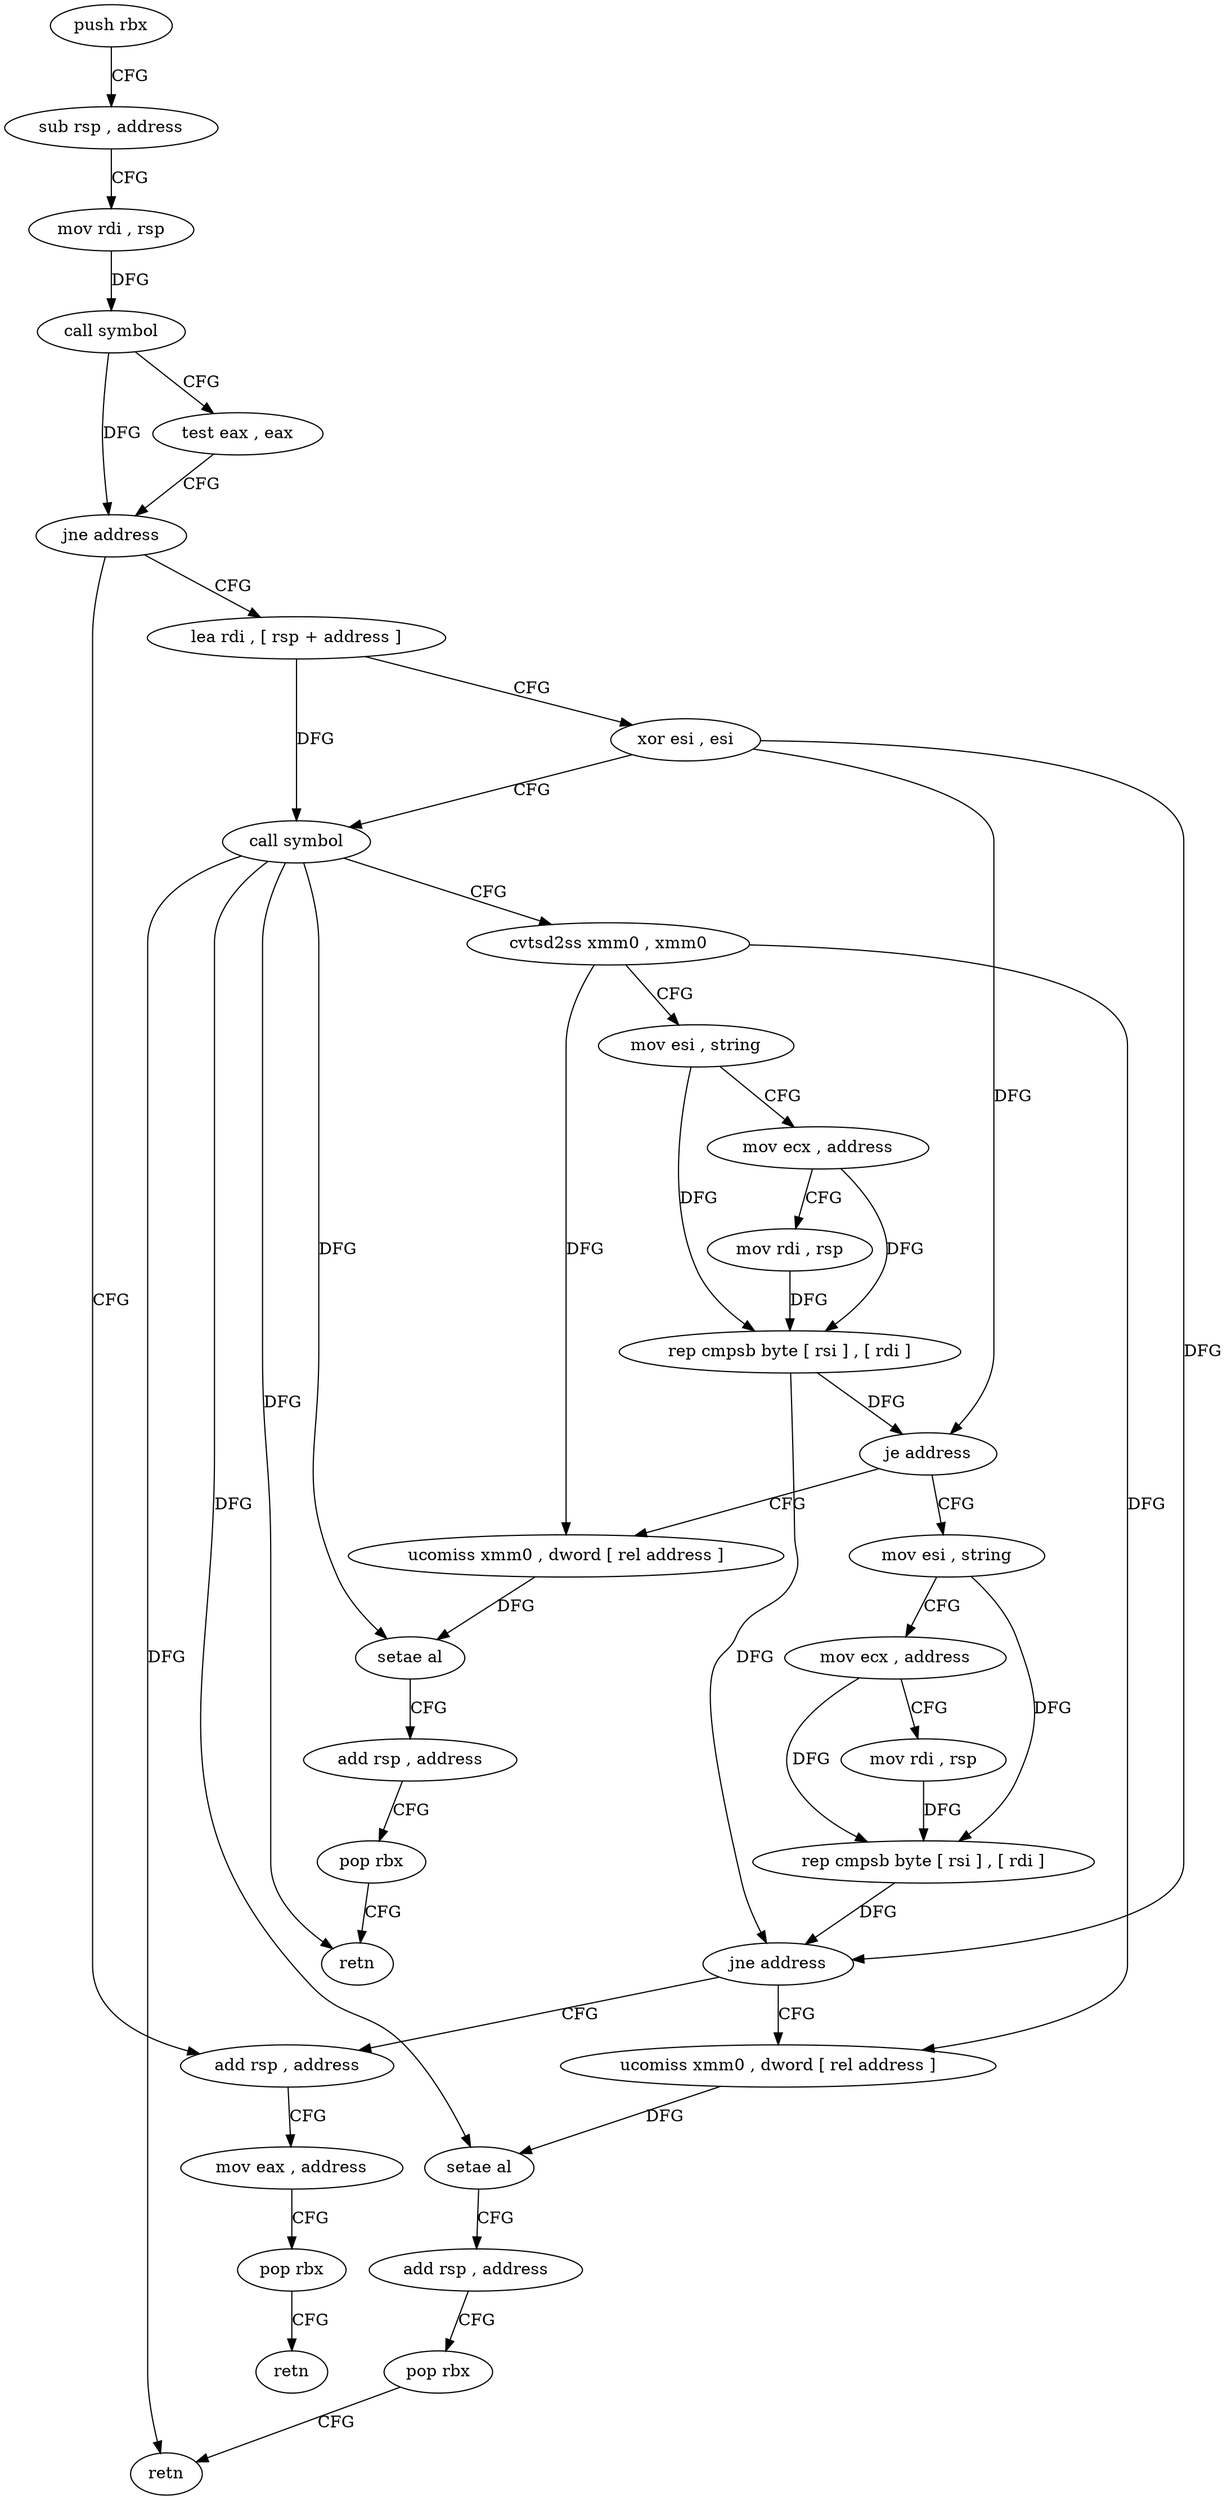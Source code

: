 digraph "func" {
"4231360" [label = "push rbx" ]
"4231361" [label = "sub rsp , address" ]
"4231368" [label = "mov rdi , rsp" ]
"4231371" [label = "call symbol" ]
"4231376" [label = "test eax , eax" ]
"4231378" [label = "jne address" ]
"4231456" [label = "add rsp , address" ]
"4231380" [label = "lea rdi , [ rsp + address ]" ]
"4231463" [label = "mov eax , address" ]
"4231468" [label = "pop rbx" ]
"4231469" [label = "retn" ]
"4231388" [label = "xor esi , esi" ]
"4231390" [label = "call symbol" ]
"4231395" [label = "cvtsd2ss xmm0 , xmm0" ]
"4231399" [label = "mov esi , string" ]
"4231404" [label = "mov ecx , address" ]
"4231409" [label = "mov rdi , rsp" ]
"4231412" [label = "rep cmpsb byte [ rsi ] , [ rdi ]" ]
"4231414" [label = "je address" ]
"4231472" [label = "ucomiss xmm0 , dword [ rel address ]" ]
"4231416" [label = "mov esi , string" ]
"4231479" [label = "setae al" ]
"4231482" [label = "add rsp , address" ]
"4231489" [label = "pop rbx" ]
"4231490" [label = "retn" ]
"4231421" [label = "mov ecx , address" ]
"4231426" [label = "mov rdi , rsp" ]
"4231429" [label = "rep cmpsb byte [ rsi ] , [ rdi ]" ]
"4231431" [label = "jne address" ]
"4231433" [label = "ucomiss xmm0 , dword [ rel address ]" ]
"4231440" [label = "setae al" ]
"4231443" [label = "add rsp , address" ]
"4231450" [label = "pop rbx" ]
"4231451" [label = "retn" ]
"4231360" -> "4231361" [ label = "CFG" ]
"4231361" -> "4231368" [ label = "CFG" ]
"4231368" -> "4231371" [ label = "DFG" ]
"4231371" -> "4231376" [ label = "CFG" ]
"4231371" -> "4231378" [ label = "DFG" ]
"4231376" -> "4231378" [ label = "CFG" ]
"4231378" -> "4231456" [ label = "CFG" ]
"4231378" -> "4231380" [ label = "CFG" ]
"4231456" -> "4231463" [ label = "CFG" ]
"4231380" -> "4231388" [ label = "CFG" ]
"4231380" -> "4231390" [ label = "DFG" ]
"4231463" -> "4231468" [ label = "CFG" ]
"4231468" -> "4231469" [ label = "CFG" ]
"4231388" -> "4231390" [ label = "CFG" ]
"4231388" -> "4231414" [ label = "DFG" ]
"4231388" -> "4231431" [ label = "DFG" ]
"4231390" -> "4231395" [ label = "CFG" ]
"4231390" -> "4231479" [ label = "DFG" ]
"4231390" -> "4231490" [ label = "DFG" ]
"4231390" -> "4231440" [ label = "DFG" ]
"4231390" -> "4231451" [ label = "DFG" ]
"4231395" -> "4231399" [ label = "CFG" ]
"4231395" -> "4231472" [ label = "DFG" ]
"4231395" -> "4231433" [ label = "DFG" ]
"4231399" -> "4231404" [ label = "CFG" ]
"4231399" -> "4231412" [ label = "DFG" ]
"4231404" -> "4231409" [ label = "CFG" ]
"4231404" -> "4231412" [ label = "DFG" ]
"4231409" -> "4231412" [ label = "DFG" ]
"4231412" -> "4231414" [ label = "DFG" ]
"4231412" -> "4231431" [ label = "DFG" ]
"4231414" -> "4231472" [ label = "CFG" ]
"4231414" -> "4231416" [ label = "CFG" ]
"4231472" -> "4231479" [ label = "DFG" ]
"4231416" -> "4231421" [ label = "CFG" ]
"4231416" -> "4231429" [ label = "DFG" ]
"4231479" -> "4231482" [ label = "CFG" ]
"4231482" -> "4231489" [ label = "CFG" ]
"4231489" -> "4231490" [ label = "CFG" ]
"4231421" -> "4231426" [ label = "CFG" ]
"4231421" -> "4231429" [ label = "DFG" ]
"4231426" -> "4231429" [ label = "DFG" ]
"4231429" -> "4231431" [ label = "DFG" ]
"4231431" -> "4231456" [ label = "CFG" ]
"4231431" -> "4231433" [ label = "CFG" ]
"4231433" -> "4231440" [ label = "DFG" ]
"4231440" -> "4231443" [ label = "CFG" ]
"4231443" -> "4231450" [ label = "CFG" ]
"4231450" -> "4231451" [ label = "CFG" ]
}
